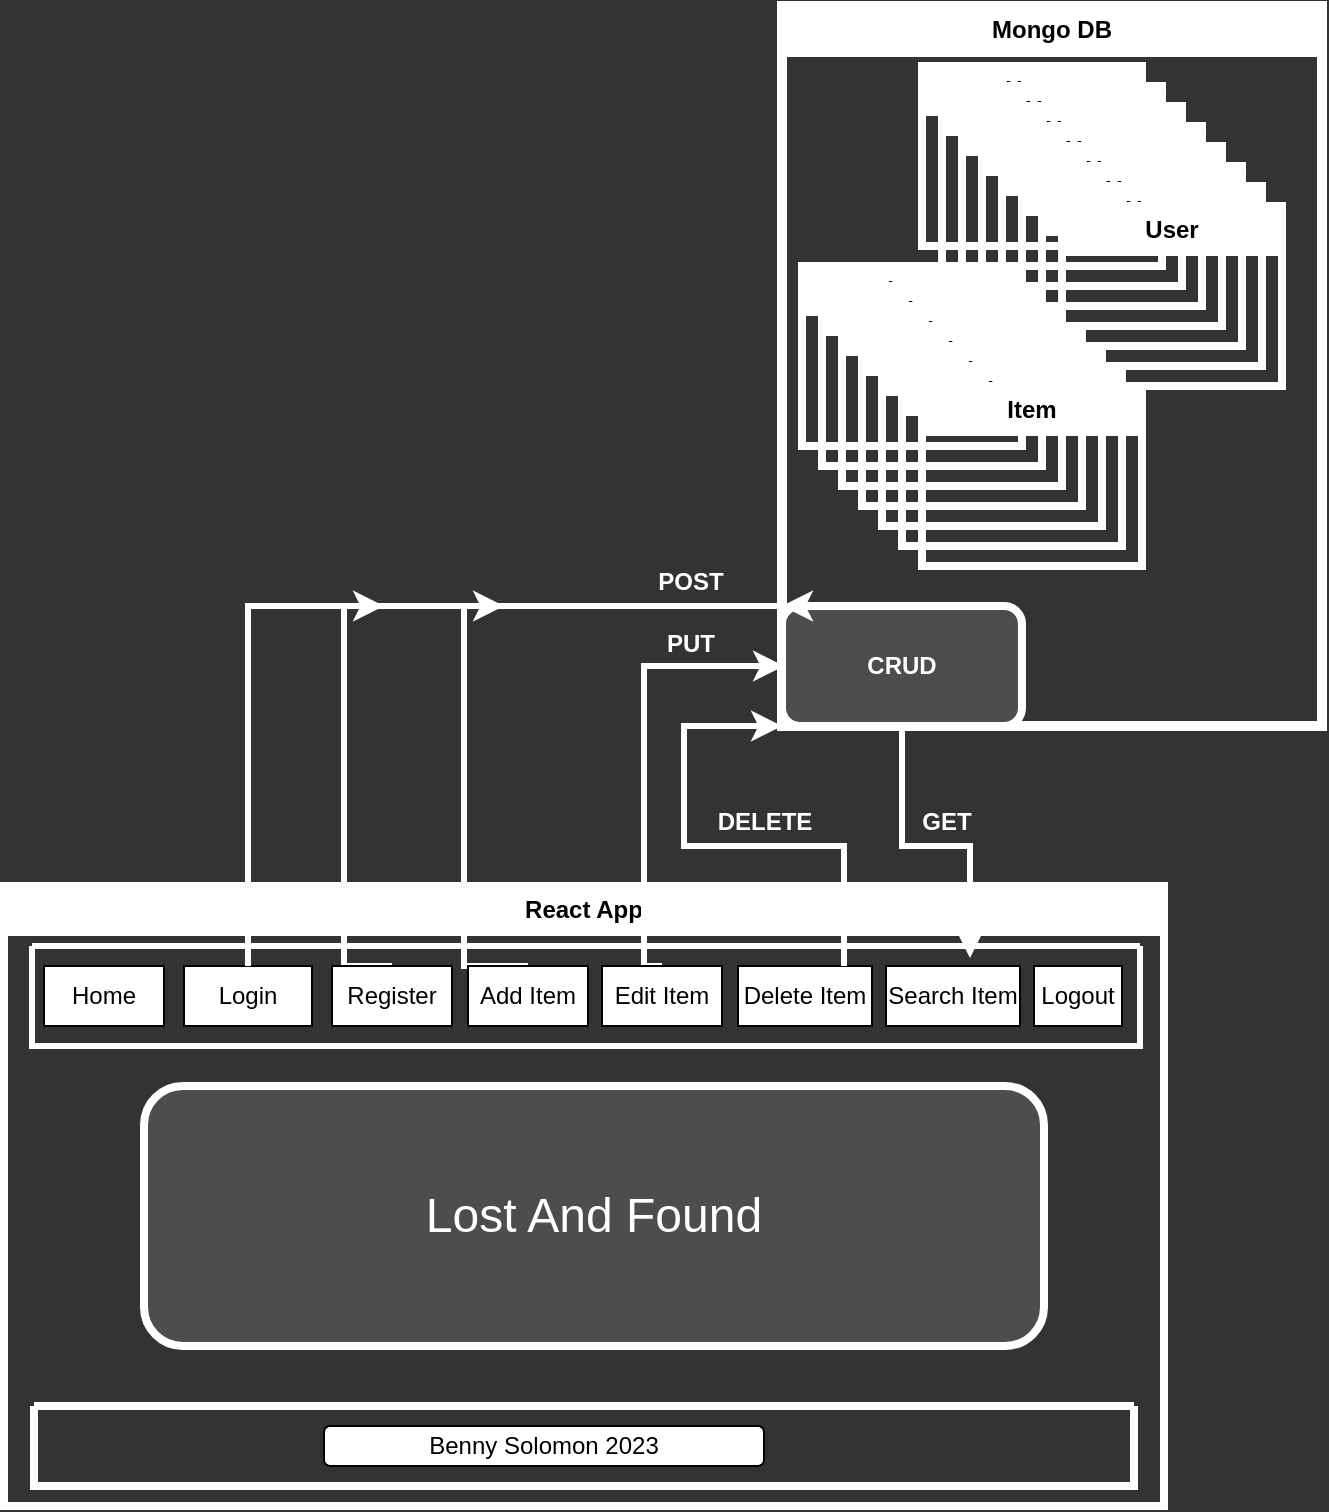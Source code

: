 <mxfile version="21.1.8" type="github">
  <diagram name="‫עמוד-1‬" id="hMx85KAkK8kSekAaVZ3w">
    <mxGraphModel dx="626" dy="746" grid="0" gridSize="10" guides="1" tooltips="1" connect="1" arrows="1" fold="1" page="1" pageScale="1" pageWidth="850" pageHeight="1100" background="#333333" math="0" shadow="0">
      <root>
        <mxCell id="0" />
        <mxCell id="1" parent="0" />
        <mxCell id="nnrqjPPasiMv_UT3eIL--1" value="Mongo DB" style="swimlane;whiteSpace=wrap;html=1;strokeWidth=5;strokeColor=#FFFFFF;" vertex="1" parent="1">
          <mxGeometry x="479" y="10" width="270" height="360" as="geometry" />
        </mxCell>
        <mxCell id="nnrqjPPasiMv_UT3eIL--12" value="Item" style="swimlane;whiteSpace=wrap;html=1;strokeWidth=4;strokeColor=#FFFFFF;" vertex="1" parent="nnrqjPPasiMv_UT3eIL--1">
          <mxGeometry x="10" y="130" width="110" height="90" as="geometry" />
        </mxCell>
        <mxCell id="nnrqjPPasiMv_UT3eIL--19" value="User" style="swimlane;whiteSpace=wrap;html=1;strokeWidth=4;strokeColor=#FFFFFF;" vertex="1" parent="nnrqjPPasiMv_UT3eIL--1">
          <mxGeometry x="70" y="30" width="110" height="90" as="geometry" />
        </mxCell>
        <mxCell id="nnrqjPPasiMv_UT3eIL--27" value="&lt;font color=&quot;#ffffff&quot;&gt;&lt;b&gt;CRUD&lt;/b&gt;&lt;/font&gt;" style="rounded=1;whiteSpace=wrap;html=1;fillColor=#4D4D4D;strokeWidth=4;strokeColor=#FFFFFF;" vertex="1" parent="nnrqjPPasiMv_UT3eIL--1">
          <mxGeometry y="300" width="120" height="60" as="geometry" />
        </mxCell>
        <mxCell id="nnrqjPPasiMv_UT3eIL--13" value="Item" style="swimlane;whiteSpace=wrap;html=1;strokeWidth=4;strokeColor=#FFFFFF;" vertex="1" parent="1">
          <mxGeometry x="499" y="150" width="110" height="90" as="geometry" />
        </mxCell>
        <mxCell id="nnrqjPPasiMv_UT3eIL--14" value="Item" style="swimlane;whiteSpace=wrap;html=1;strokeWidth=4;strokeColor=#FFFFFF;" vertex="1" parent="1">
          <mxGeometry x="509" y="160" width="110" height="90" as="geometry" />
        </mxCell>
        <mxCell id="nnrqjPPasiMv_UT3eIL--15" value="Item" style="swimlane;whiteSpace=wrap;html=1;strokeWidth=4;strokeColor=#FFFFFF;" vertex="1" parent="1">
          <mxGeometry x="519" y="170" width="110" height="90" as="geometry" />
        </mxCell>
        <mxCell id="nnrqjPPasiMv_UT3eIL--16" value="Item" style="swimlane;whiteSpace=wrap;html=1;strokeWidth=4;strokeColor=#FFFFFF;" vertex="1" parent="1">
          <mxGeometry x="529" y="180" width="110" height="90" as="geometry" />
        </mxCell>
        <mxCell id="nnrqjPPasiMv_UT3eIL--17" value="Item" style="swimlane;whiteSpace=wrap;html=1;strokeWidth=4;strokeColor=#FFFFFF;" vertex="1" parent="1">
          <mxGeometry x="539" y="190" width="110" height="90" as="geometry" />
        </mxCell>
        <mxCell id="nnrqjPPasiMv_UT3eIL--18" value="Item" style="swimlane;whiteSpace=wrap;html=1;strokeWidth=4;strokeColor=#FFFFFF;" vertex="1" parent="1">
          <mxGeometry x="549" y="200" width="110" height="90" as="geometry" />
        </mxCell>
        <mxCell id="nnrqjPPasiMv_UT3eIL--20" value="User" style="swimlane;whiteSpace=wrap;html=1;strokeWidth=4;strokeColor=#FFFFFF;" vertex="1" parent="1">
          <mxGeometry x="559" y="50" width="110" height="90" as="geometry" />
        </mxCell>
        <mxCell id="nnrqjPPasiMv_UT3eIL--21" value="User" style="swimlane;whiteSpace=wrap;html=1;strokeWidth=4;strokeColor=#FFFFFF;" vertex="1" parent="1">
          <mxGeometry x="569" y="60" width="110" height="90" as="geometry" />
        </mxCell>
        <mxCell id="nnrqjPPasiMv_UT3eIL--22" value="User" style="swimlane;whiteSpace=wrap;html=1;strokeWidth=4;strokeColor=#FFFFFF;" vertex="1" parent="1">
          <mxGeometry x="579" y="70" width="110" height="90" as="geometry" />
        </mxCell>
        <mxCell id="nnrqjPPasiMv_UT3eIL--23" value="User" style="swimlane;whiteSpace=wrap;html=1;strokeWidth=4;strokeColor=#FFFFFF;" vertex="1" parent="1">
          <mxGeometry x="589" y="80" width="110" height="90" as="geometry" />
        </mxCell>
        <mxCell id="nnrqjPPasiMv_UT3eIL--24" value="User" style="swimlane;whiteSpace=wrap;html=1;strokeWidth=4;strokeColor=#FFFFFF;" vertex="1" parent="1">
          <mxGeometry x="599" y="90" width="110" height="90" as="geometry" />
        </mxCell>
        <mxCell id="nnrqjPPasiMv_UT3eIL--25" value="User" style="swimlane;whiteSpace=wrap;html=1;strokeWidth=4;strokeColor=#FFFFFF;" vertex="1" parent="1">
          <mxGeometry x="609" y="100" width="110" height="90" as="geometry" />
        </mxCell>
        <mxCell id="nnrqjPPasiMv_UT3eIL--26" value="User" style="swimlane;whiteSpace=wrap;html=1;strokeWidth=4;strokeColor=#FFFFFF;" vertex="1" parent="1">
          <mxGeometry x="619" y="110" width="110" height="90" as="geometry" />
        </mxCell>
        <mxCell id="nnrqjPPasiMv_UT3eIL--28" value="React App" style="swimlane;whiteSpace=wrap;html=1;strokeWidth=4;strokeColor=#ffffff;" vertex="1" parent="1">
          <mxGeometry x="90" y="450" width="580" height="310" as="geometry" />
        </mxCell>
        <mxCell id="nnrqjPPasiMv_UT3eIL--30" value="Home" style="rounded=0;whiteSpace=wrap;html=1;" vertex="1" parent="nnrqjPPasiMv_UT3eIL--28">
          <mxGeometry x="20" y="40" width="60" height="30" as="geometry" />
        </mxCell>
        <mxCell id="nnrqjPPasiMv_UT3eIL--32" value="" style="swimlane;startSize=0;strokeWidth=3;strokeColor=#ffffff;" vertex="1" parent="nnrqjPPasiMv_UT3eIL--28">
          <mxGeometry x="14" y="30" width="554" height="50" as="geometry" />
        </mxCell>
        <mxCell id="nnrqjPPasiMv_UT3eIL--33" value="Login" style="rounded=0;whiteSpace=wrap;html=1;" vertex="1" parent="nnrqjPPasiMv_UT3eIL--32">
          <mxGeometry x="76" y="10" width="64" height="30" as="geometry" />
        </mxCell>
        <mxCell id="nnrqjPPasiMv_UT3eIL--49" style="edgeStyle=orthogonalEdgeStyle;rounded=0;orthogonalLoop=1;jettySize=auto;html=1;exitX=0.5;exitY=0;exitDx=0;exitDy=0;strokeColor=#FFFFFF;strokeWidth=3;" edge="1" parent="nnrqjPPasiMv_UT3eIL--32" source="nnrqjPPasiMv_UT3eIL--34">
          <mxGeometry relative="1" as="geometry">
            <mxPoint x="176" y="-170" as="targetPoint" />
            <Array as="points">
              <mxPoint x="156" y="10" />
              <mxPoint x="156" y="-170" />
            </Array>
          </mxGeometry>
        </mxCell>
        <mxCell id="nnrqjPPasiMv_UT3eIL--34" value="Register" style="rounded=0;whiteSpace=wrap;html=1;" vertex="1" parent="nnrqjPPasiMv_UT3eIL--32">
          <mxGeometry x="150" y="10" width="60" height="30" as="geometry" />
        </mxCell>
        <mxCell id="nnrqjPPasiMv_UT3eIL--51" style="edgeStyle=orthogonalEdgeStyle;rounded=0;orthogonalLoop=1;jettySize=auto;html=1;exitX=0.5;exitY=0;exitDx=0;exitDy=0;strokeColor=#FFFFFF;strokeWidth=3;" edge="1" parent="nnrqjPPasiMv_UT3eIL--32" source="nnrqjPPasiMv_UT3eIL--42">
          <mxGeometry relative="1" as="geometry">
            <mxPoint x="236" y="-170" as="targetPoint" />
            <Array as="points">
              <mxPoint x="216" y="10" />
              <mxPoint x="216" y="-170" />
            </Array>
          </mxGeometry>
        </mxCell>
        <mxCell id="nnrqjPPasiMv_UT3eIL--42" value="Add Item" style="rounded=0;whiteSpace=wrap;html=1;" vertex="1" parent="nnrqjPPasiMv_UT3eIL--32">
          <mxGeometry x="218" y="10" width="60" height="30" as="geometry" />
        </mxCell>
        <mxCell id="nnrqjPPasiMv_UT3eIL--52" style="edgeStyle=orthogonalEdgeStyle;rounded=0;orthogonalLoop=1;jettySize=auto;html=1;exitX=0.5;exitY=0;exitDx=0;exitDy=0;strokeColor=#FFFFFF;strokeWidth=3;" edge="1" parent="nnrqjPPasiMv_UT3eIL--32" source="nnrqjPPasiMv_UT3eIL--43">
          <mxGeometry relative="1" as="geometry">
            <mxPoint x="376" y="-140" as="targetPoint" />
            <Array as="points">
              <mxPoint x="306" y="10" />
              <mxPoint x="306" y="-140" />
            </Array>
          </mxGeometry>
        </mxCell>
        <mxCell id="nnrqjPPasiMv_UT3eIL--43" value="Edit Item" style="rounded=0;whiteSpace=wrap;html=1;" vertex="1" parent="nnrqjPPasiMv_UT3eIL--32">
          <mxGeometry x="285" y="10" width="60" height="30" as="geometry" />
        </mxCell>
        <mxCell id="nnrqjPPasiMv_UT3eIL--44" value="Delete Item" style="rounded=0;whiteSpace=wrap;html=1;" vertex="1" parent="nnrqjPPasiMv_UT3eIL--32">
          <mxGeometry x="353" y="10" width="67" height="30" as="geometry" />
        </mxCell>
        <mxCell id="nnrqjPPasiMv_UT3eIL--45" value="Search Item" style="rounded=0;whiteSpace=wrap;html=1;" vertex="1" parent="nnrqjPPasiMv_UT3eIL--32">
          <mxGeometry x="427" y="10" width="67" height="30" as="geometry" />
        </mxCell>
        <mxCell id="nnrqjPPasiMv_UT3eIL--46" value="Logout" style="rounded=0;whiteSpace=wrap;html=1;" vertex="1" parent="nnrqjPPasiMv_UT3eIL--32">
          <mxGeometry x="501" y="10" width="44" height="30" as="geometry" />
        </mxCell>
        <mxCell id="nnrqjPPasiMv_UT3eIL--36" value="&lt;font style=&quot;font-size: 24px;&quot; color=&quot;#ffffff&quot;&gt;Lost And Found&lt;/font&gt;" style="rounded=1;whiteSpace=wrap;html=1;fillColor=#4D4D4D;strokeWidth=4;strokeColor=#FFFFFF;" vertex="1" parent="nnrqjPPasiMv_UT3eIL--28">
          <mxGeometry x="70" y="100" width="450" height="130" as="geometry" />
        </mxCell>
        <mxCell id="nnrqjPPasiMv_UT3eIL--37" value="" style="swimlane;startSize=0;strokeWidth=4;strokeColor=#FFFFFF;" vertex="1" parent="nnrqjPPasiMv_UT3eIL--28">
          <mxGeometry x="15" y="260" width="550" height="40" as="geometry" />
        </mxCell>
        <mxCell id="nnrqjPPasiMv_UT3eIL--41" value="Benny Solomon 2023" style="rounded=1;whiteSpace=wrap;html=1;" vertex="1" parent="nnrqjPPasiMv_UT3eIL--37">
          <mxGeometry x="145" y="10" width="220" height="20" as="geometry" />
        </mxCell>
        <mxCell id="nnrqjPPasiMv_UT3eIL--47" style="edgeStyle=orthogonalEdgeStyle;rounded=0;orthogonalLoop=1;jettySize=auto;html=1;exitX=0.5;exitY=0;exitDx=0;exitDy=0;strokeColor=#FFFFFF;strokeWidth=3;" edge="1" parent="1" source="nnrqjPPasiMv_UT3eIL--33">
          <mxGeometry relative="1" as="geometry">
            <mxPoint x="479" y="310" as="targetPoint" />
            <Array as="points">
              <mxPoint x="212" y="310" />
              <mxPoint x="480" y="310" />
            </Array>
          </mxGeometry>
        </mxCell>
        <mxCell id="nnrqjPPasiMv_UT3eIL--48" value="&lt;font color=&quot;#ffffff&quot;&gt;&lt;b&gt;POST&lt;/b&gt;&lt;/font&gt;" style="text;html=1;align=center;verticalAlign=middle;resizable=0;points=[];autosize=1;strokeColor=none;fillColor=none;" vertex="1" parent="1">
          <mxGeometry x="403" y="283" width="60" height="30" as="geometry" />
        </mxCell>
        <mxCell id="nnrqjPPasiMv_UT3eIL--53" value="&lt;b&gt;&lt;font color=&quot;#ffffff&quot;&gt;PUT&lt;/font&gt;&lt;/b&gt;" style="text;html=1;align=center;verticalAlign=middle;resizable=0;points=[];autosize=1;strokeColor=none;fillColor=none;" vertex="1" parent="1">
          <mxGeometry x="408" y="314" width="50" height="30" as="geometry" />
        </mxCell>
        <mxCell id="nnrqjPPasiMv_UT3eIL--54" style="edgeStyle=orthogonalEdgeStyle;rounded=0;orthogonalLoop=1;jettySize=auto;html=1;strokeColor=#FFFFFF;strokeWidth=3;entryX=0;entryY=1;entryDx=0;entryDy=0;" edge="1" parent="1" target="nnrqjPPasiMv_UT3eIL--27">
          <mxGeometry relative="1" as="geometry">
            <mxPoint x="510" y="490" as="sourcePoint" />
            <mxPoint x="470" y="370" as="targetPoint" />
            <Array as="points">
              <mxPoint x="510" y="430" />
              <mxPoint x="430" y="430" />
              <mxPoint x="430" y="370" />
            </Array>
          </mxGeometry>
        </mxCell>
        <mxCell id="nnrqjPPasiMv_UT3eIL--55" value="&lt;b&gt;&lt;font color=&quot;#ffffff&quot;&gt;DELETE&lt;/font&gt;&lt;/b&gt;" style="text;html=1;align=center;verticalAlign=middle;resizable=0;points=[];autosize=1;strokeColor=none;fillColor=none;" vertex="1" parent="1">
          <mxGeometry x="435" y="403" width="70" height="30" as="geometry" />
        </mxCell>
        <mxCell id="nnrqjPPasiMv_UT3eIL--56" style="edgeStyle=orthogonalEdgeStyle;rounded=0;orthogonalLoop=1;jettySize=auto;html=1;exitX=0.25;exitY=1;exitDx=0;exitDy=0;entryX=0.627;entryY=-0.133;entryDx=0;entryDy=0;entryPerimeter=0;strokeColor=#FFFFFF;strokeWidth=3;" edge="1" parent="1" source="nnrqjPPasiMv_UT3eIL--27" target="nnrqjPPasiMv_UT3eIL--45">
          <mxGeometry relative="1" as="geometry">
            <Array as="points">
              <mxPoint x="539" y="370" />
              <mxPoint x="539" y="430" />
              <mxPoint x="573" y="430" />
            </Array>
          </mxGeometry>
        </mxCell>
        <mxCell id="nnrqjPPasiMv_UT3eIL--57" value="&lt;font color=&quot;#ffffff&quot;&gt;&lt;b&gt;GET&lt;/b&gt;&lt;/font&gt;" style="text;html=1;align=center;verticalAlign=middle;resizable=0;points=[];autosize=1;strokeColor=none;fillColor=none;" vertex="1" parent="1">
          <mxGeometry x="536" y="403" width="50" height="30" as="geometry" />
        </mxCell>
      </root>
    </mxGraphModel>
  </diagram>
</mxfile>
